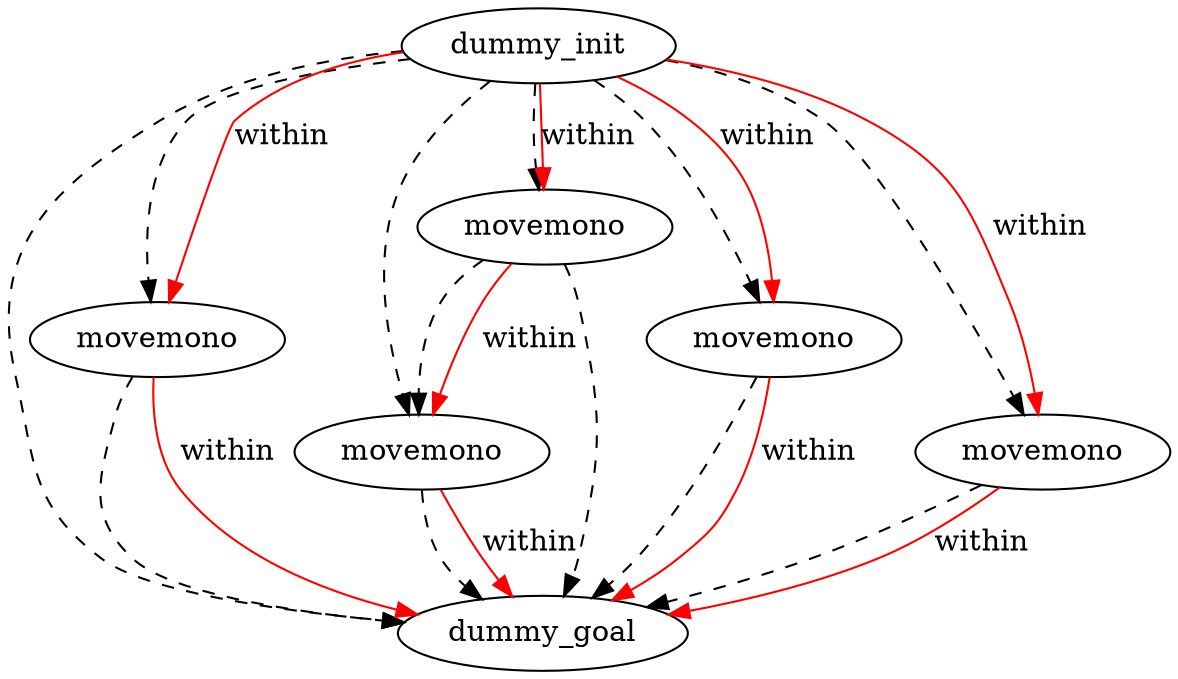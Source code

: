 digraph {
	"cf92db2e-aeb3-2b31-4618-f43312007d74" [label=dummy_init]
	"e48d90e6-a9f5-f7f4-0199-521b369bad61" [label=dummy_goal]
	"5c61c2e5-89c1-8232-37d4-6051322df889" [label=movemono]
	"d4851aed-09b6-7197-8849-b3b9c25b0615" [label=movemono]
	"ceb2d5cc-a373-9cc8-cc90-5738fb409e19" [label=movemono]
	"8d9a3d17-5ecf-d9c0-2053-87152ae05381" [label=movemono]
	"96998c50-7b7a-4688-248b-d58b79eb343d" [label=movemono]
	"5c61c2e5-89c1-8232-37d4-6051322df889" -> "e48d90e6-a9f5-f7f4-0199-521b369bad61" [color=black style=dashed]
	"cf92db2e-aeb3-2b31-4618-f43312007d74" -> "e48d90e6-a9f5-f7f4-0199-521b369bad61" [color=black style=dashed]
	"ceb2d5cc-a373-9cc8-cc90-5738fb409e19" -> "e48d90e6-a9f5-f7f4-0199-521b369bad61" [color=black style=dashed]
	"cf92db2e-aeb3-2b31-4618-f43312007d74" -> "5c61c2e5-89c1-8232-37d4-6051322df889" [color=black style=dashed]
	"cf92db2e-aeb3-2b31-4618-f43312007d74" -> "ceb2d5cc-a373-9cc8-cc90-5738fb409e19" [color=black style=dashed]
	"8d9a3d17-5ecf-d9c0-2053-87152ae05381" -> "e48d90e6-a9f5-f7f4-0199-521b369bad61" [color=black style=dashed]
	"d4851aed-09b6-7197-8849-b3b9c25b0615" -> "e48d90e6-a9f5-f7f4-0199-521b369bad61" [color=black style=dashed]
	"96998c50-7b7a-4688-248b-d58b79eb343d" -> "e48d90e6-a9f5-f7f4-0199-521b369bad61" [color=black style=dashed]
	"cf92db2e-aeb3-2b31-4618-f43312007d74" -> "8d9a3d17-5ecf-d9c0-2053-87152ae05381" [color=black style=dashed]
	"cf92db2e-aeb3-2b31-4618-f43312007d74" -> "d4851aed-09b6-7197-8849-b3b9c25b0615" [color=black style=dashed]
	"ceb2d5cc-a373-9cc8-cc90-5738fb409e19" -> "d4851aed-09b6-7197-8849-b3b9c25b0615" [color=black style=dashed]
	"cf92db2e-aeb3-2b31-4618-f43312007d74" -> "96998c50-7b7a-4688-248b-d58b79eb343d" [color=black style=dashed]
	"96998c50-7b7a-4688-248b-d58b79eb343d" -> "e48d90e6-a9f5-f7f4-0199-521b369bad61" [label=within color=red]
	"8d9a3d17-5ecf-d9c0-2053-87152ae05381" -> "e48d90e6-a9f5-f7f4-0199-521b369bad61" [label=within color=red]
	"ceb2d5cc-a373-9cc8-cc90-5738fb409e19" -> "d4851aed-09b6-7197-8849-b3b9c25b0615" [label=within color=red]
	"cf92db2e-aeb3-2b31-4618-f43312007d74" -> "96998c50-7b7a-4688-248b-d58b79eb343d" [label=within color=red]
	"5c61c2e5-89c1-8232-37d4-6051322df889" -> "e48d90e6-a9f5-f7f4-0199-521b369bad61" [label=within color=red]
	"cf92db2e-aeb3-2b31-4618-f43312007d74" -> "8d9a3d17-5ecf-d9c0-2053-87152ae05381" [label=within color=red]
	"d4851aed-09b6-7197-8849-b3b9c25b0615" -> "e48d90e6-a9f5-f7f4-0199-521b369bad61" [label=within color=red]
	"cf92db2e-aeb3-2b31-4618-f43312007d74" -> "5c61c2e5-89c1-8232-37d4-6051322df889" [label=within color=red]
	"cf92db2e-aeb3-2b31-4618-f43312007d74" -> "ceb2d5cc-a373-9cc8-cc90-5738fb409e19" [label=within color=red]
}
